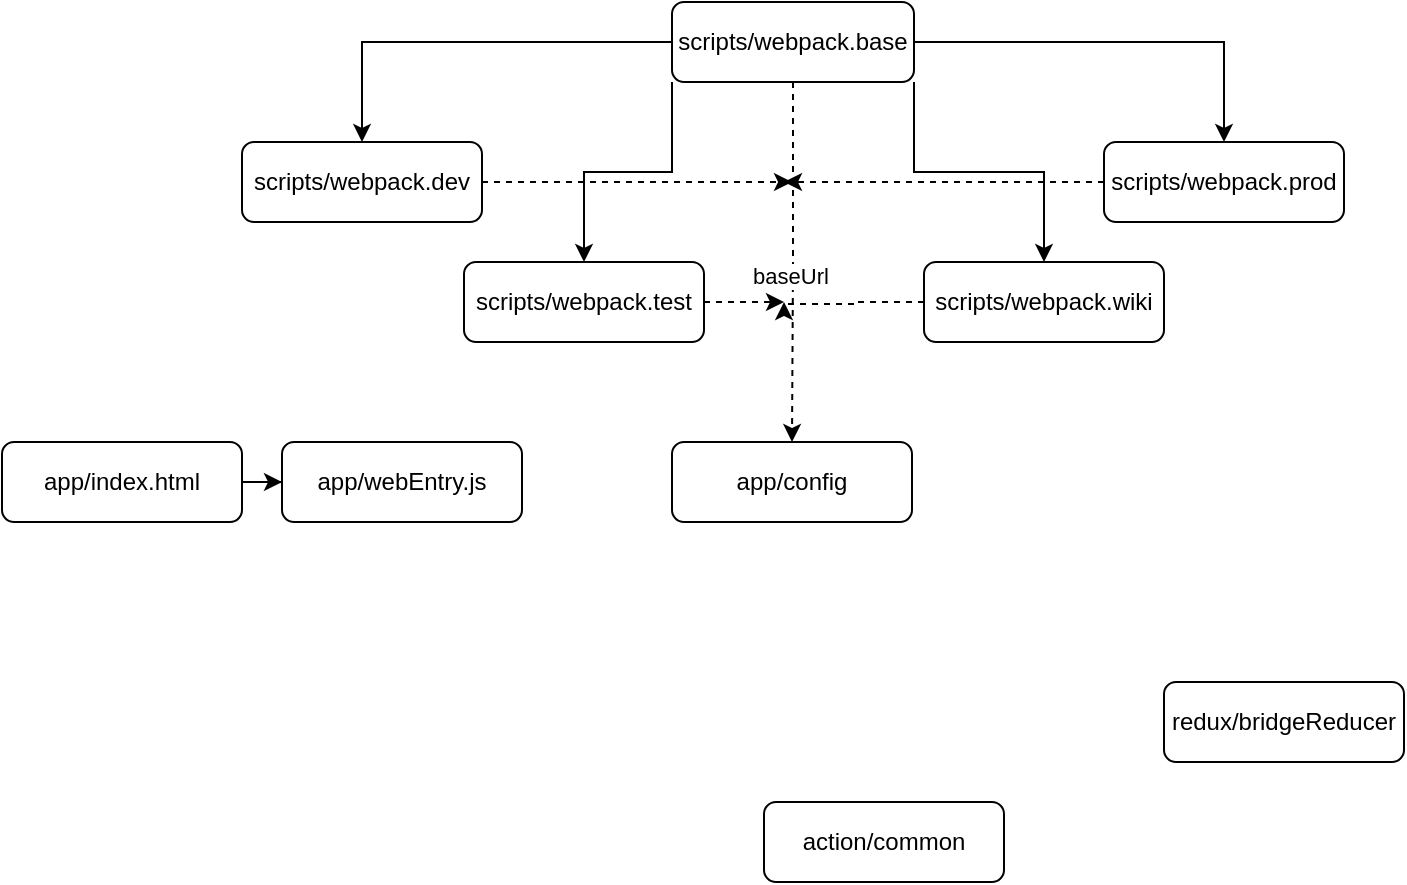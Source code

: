<mxfile version="24.7.17" pages="2">
  <diagram id="C5RBs43oDa-KdzZeNtuy" name="StudioFlow">
    <mxGraphModel dx="1259" dy="655" grid="1" gridSize="10" guides="1" tooltips="1" connect="1" arrows="1" fold="1" page="1" pageScale="1" pageWidth="827" pageHeight="1169" math="0" shadow="0">
      <root>
        <mxCell id="WIyWlLk6GJQsqaUBKTNV-0" />
        <mxCell id="WIyWlLk6GJQsqaUBKTNV-1" parent="WIyWlLk6GJQsqaUBKTNV-0" />
        <mxCell id="WIyWlLk6GJQsqaUBKTNV-3" value="app/webEntry.js" style="rounded=1;whiteSpace=wrap;html=1;fontSize=12;glass=0;strokeWidth=1;shadow=0;" parent="WIyWlLk6GJQsqaUBKTNV-1" vertex="1">
          <mxGeometry x="159" y="230" width="120" height="40" as="geometry" />
        </mxCell>
        <mxCell id="C7Zxi9f83Lmft2quW3Mv-1" style="edgeStyle=orthogonalEdgeStyle;rounded=0;orthogonalLoop=1;jettySize=auto;html=1;entryX=0;entryY=0.5;entryDx=0;entryDy=0;" edge="1" parent="WIyWlLk6GJQsqaUBKTNV-1" source="C7Zxi9f83Lmft2quW3Mv-0" target="WIyWlLk6GJQsqaUBKTNV-3">
          <mxGeometry relative="1" as="geometry" />
        </mxCell>
        <mxCell id="C7Zxi9f83Lmft2quW3Mv-0" value="app/index.html" style="rounded=1;whiteSpace=wrap;html=1;fontSize=12;glass=0;strokeWidth=1;shadow=0;" vertex="1" parent="WIyWlLk6GJQsqaUBKTNV-1">
          <mxGeometry x="19" y="230" width="120" height="40" as="geometry" />
        </mxCell>
        <mxCell id="C7Zxi9f83Lmft2quW3Mv-2" value="action/common" style="rounded=1;whiteSpace=wrap;html=1;fontSize=12;glass=0;strokeWidth=1;shadow=0;" vertex="1" parent="WIyWlLk6GJQsqaUBKTNV-1">
          <mxGeometry x="400" y="410" width="120" height="40" as="geometry" />
        </mxCell>
        <mxCell id="C7Zxi9f83Lmft2quW3Mv-3" value="redux/bridgeReducer" style="rounded=1;whiteSpace=wrap;html=1;fontSize=12;glass=0;strokeWidth=1;shadow=0;" vertex="1" parent="WIyWlLk6GJQsqaUBKTNV-1">
          <mxGeometry x="600" y="350" width="120" height="40" as="geometry" />
        </mxCell>
        <mxCell id="C7Zxi9f83Lmft2quW3Mv-4" value="app/config" style="rounded=1;whiteSpace=wrap;html=1;fontSize=12;glass=0;strokeWidth=1;shadow=0;" vertex="1" parent="WIyWlLk6GJQsqaUBKTNV-1">
          <mxGeometry x="354" y="230" width="120" height="40" as="geometry" />
        </mxCell>
        <mxCell id="C7Zxi9f83Lmft2quW3Mv-6" style="edgeStyle=orthogonalEdgeStyle;rounded=0;orthogonalLoop=1;jettySize=auto;html=1;entryX=0.5;entryY=0;entryDx=0;entryDy=0;dashed=1;" edge="1" parent="WIyWlLk6GJQsqaUBKTNV-1" source="C7Zxi9f83Lmft2quW3Mv-5" target="C7Zxi9f83Lmft2quW3Mv-4">
          <mxGeometry relative="1" as="geometry" />
        </mxCell>
        <mxCell id="C7Zxi9f83Lmft2quW3Mv-7" value="baseUrl" style="edgeLabel;html=1;align=center;verticalAlign=middle;resizable=0;points=[];" vertex="1" connectable="0" parent="C7Zxi9f83Lmft2quW3Mv-6">
          <mxGeometry x="0.083" y="-1" relative="1" as="geometry">
            <mxPoint as="offset" />
          </mxGeometry>
        </mxCell>
        <mxCell id="C7Zxi9f83Lmft2quW3Mv-9" style="edgeStyle=orthogonalEdgeStyle;rounded=0;orthogonalLoop=1;jettySize=auto;html=1;entryX=0.5;entryY=0;entryDx=0;entryDy=0;" edge="1" parent="WIyWlLk6GJQsqaUBKTNV-1" source="C7Zxi9f83Lmft2quW3Mv-5" target="C7Zxi9f83Lmft2quW3Mv-8">
          <mxGeometry relative="1" as="geometry" />
        </mxCell>
        <mxCell id="C7Zxi9f83Lmft2quW3Mv-13" style="edgeStyle=orthogonalEdgeStyle;rounded=0;orthogonalLoop=1;jettySize=auto;html=1;exitX=1;exitY=0.5;exitDx=0;exitDy=0;entryX=0.5;entryY=0;entryDx=0;entryDy=0;" edge="1" parent="WIyWlLk6GJQsqaUBKTNV-1" source="C7Zxi9f83Lmft2quW3Mv-5" target="C7Zxi9f83Lmft2quW3Mv-11">
          <mxGeometry relative="1" as="geometry" />
        </mxCell>
        <mxCell id="C7Zxi9f83Lmft2quW3Mv-17" style="edgeStyle=orthogonalEdgeStyle;rounded=0;orthogonalLoop=1;jettySize=auto;html=1;exitX=0;exitY=1;exitDx=0;exitDy=0;" edge="1" parent="WIyWlLk6GJQsqaUBKTNV-1" source="C7Zxi9f83Lmft2quW3Mv-5" target="C7Zxi9f83Lmft2quW3Mv-15">
          <mxGeometry relative="1" as="geometry" />
        </mxCell>
        <mxCell id="C7Zxi9f83Lmft2quW3Mv-18" style="edgeStyle=orthogonalEdgeStyle;rounded=0;orthogonalLoop=1;jettySize=auto;html=1;exitX=1;exitY=1;exitDx=0;exitDy=0;" edge="1" parent="WIyWlLk6GJQsqaUBKTNV-1" source="C7Zxi9f83Lmft2quW3Mv-5" target="C7Zxi9f83Lmft2quW3Mv-16">
          <mxGeometry relative="1" as="geometry" />
        </mxCell>
        <mxCell id="C7Zxi9f83Lmft2quW3Mv-5" value="scripts/webpack.base" style="rounded=1;whiteSpace=wrap;html=1;fontSize=12;glass=0;strokeWidth=1;shadow=0;" vertex="1" parent="WIyWlLk6GJQsqaUBKTNV-1">
          <mxGeometry x="354" y="10" width="121" height="40" as="geometry" />
        </mxCell>
        <mxCell id="C7Zxi9f83Lmft2quW3Mv-10" style="edgeStyle=orthogonalEdgeStyle;rounded=0;orthogonalLoop=1;jettySize=auto;html=1;dashed=1;" edge="1" parent="WIyWlLk6GJQsqaUBKTNV-1" source="C7Zxi9f83Lmft2quW3Mv-8">
          <mxGeometry relative="1" as="geometry">
            <mxPoint x="414" y="100" as="targetPoint" />
          </mxGeometry>
        </mxCell>
        <mxCell id="C7Zxi9f83Lmft2quW3Mv-8" value="scripts/webpack.dev" style="rounded=1;whiteSpace=wrap;html=1;fontSize=12;glass=0;strokeWidth=1;shadow=0;" vertex="1" parent="WIyWlLk6GJQsqaUBKTNV-1">
          <mxGeometry x="139" y="80" width="120" height="40" as="geometry" />
        </mxCell>
        <mxCell id="C7Zxi9f83Lmft2quW3Mv-14" style="edgeStyle=orthogonalEdgeStyle;rounded=0;orthogonalLoop=1;jettySize=auto;html=1;dashed=1;" edge="1" parent="WIyWlLk6GJQsqaUBKTNV-1" source="C7Zxi9f83Lmft2quW3Mv-11">
          <mxGeometry relative="1" as="geometry">
            <mxPoint x="410" y="100" as="targetPoint" />
          </mxGeometry>
        </mxCell>
        <mxCell id="C7Zxi9f83Lmft2quW3Mv-11" value="scripts/webpack.prod" style="rounded=1;whiteSpace=wrap;html=1;fontSize=12;glass=0;strokeWidth=1;shadow=0;" vertex="1" parent="WIyWlLk6GJQsqaUBKTNV-1">
          <mxGeometry x="570" y="80" width="120" height="40" as="geometry" />
        </mxCell>
        <mxCell id="C7Zxi9f83Lmft2quW3Mv-19" style="edgeStyle=orthogonalEdgeStyle;rounded=0;orthogonalLoop=1;jettySize=auto;html=1;dashed=1;" edge="1" parent="WIyWlLk6GJQsqaUBKTNV-1" source="C7Zxi9f83Lmft2quW3Mv-15">
          <mxGeometry relative="1" as="geometry">
            <mxPoint x="410" y="160" as="targetPoint" />
          </mxGeometry>
        </mxCell>
        <mxCell id="C7Zxi9f83Lmft2quW3Mv-15" value="scripts/webpack.test" style="rounded=1;whiteSpace=wrap;html=1;fontSize=12;glass=0;strokeWidth=1;shadow=0;" vertex="1" parent="WIyWlLk6GJQsqaUBKTNV-1">
          <mxGeometry x="250" y="140" width="120" height="40" as="geometry" />
        </mxCell>
        <mxCell id="C7Zxi9f83Lmft2quW3Mv-20" style="edgeStyle=orthogonalEdgeStyle;rounded=0;orthogonalLoop=1;jettySize=auto;html=1;dashed=1;" edge="1" parent="WIyWlLk6GJQsqaUBKTNV-1" source="C7Zxi9f83Lmft2quW3Mv-16">
          <mxGeometry relative="1" as="geometry">
            <mxPoint x="410" y="160" as="targetPoint" />
            <Array as="points">
              <mxPoint x="445" y="160" />
              <mxPoint x="445" y="161" />
            </Array>
          </mxGeometry>
        </mxCell>
        <mxCell id="C7Zxi9f83Lmft2quW3Mv-16" value="scripts/webpack.wiki" style="rounded=1;whiteSpace=wrap;html=1;fontSize=12;glass=0;strokeWidth=1;shadow=0;" vertex="1" parent="WIyWlLk6GJQsqaUBKTNV-1">
          <mxGeometry x="480" y="140" width="120" height="40" as="geometry" />
        </mxCell>
      </root>
    </mxGraphModel>
  </diagram>
  <diagram id="ndhWBaRCh60EvMk-qaLK" name="WebpackFlow">
    <mxGraphModel dx="1259" dy="655" grid="1" gridSize="10" guides="1" tooltips="1" connect="1" arrows="1" fold="1" page="1" pageScale="1" pageWidth="827" pageHeight="1169" math="0" shadow="0">
      <root>
        <mxCell id="0" />
        <mxCell id="1" parent="0" />
        <mxCell id="uw7_73WUQMcEP2RGwKzA-6" style="edgeStyle=orthogonalEdgeStyle;rounded=0;orthogonalLoop=1;jettySize=auto;html=1;entryX=0.5;entryY=0;entryDx=0;entryDy=0;" edge="1" parent="1" source="uw7_73WUQMcEP2RGwKzA-1" target="uw7_73WUQMcEP2RGwKzA-2">
          <mxGeometry relative="1" as="geometry" />
        </mxCell>
        <mxCell id="uw7_73WUQMcEP2RGwKzA-1" value="&lt;div style=&quot;line-height: 19px;&quot;&gt;&lt;font face=&quot;Consolas, Courier New, monospace&quot;&gt;&lt;span style=&quot;font-size: 14px; white-space: pre;&quot;&gt;processEnvResolve&lt;/span&gt;&lt;/font&gt;&lt;/div&gt;" style="rounded=1;whiteSpace=wrap;html=1;fontSize=12;glass=0;strokeWidth=1;shadow=0;" vertex="1" parent="1">
          <mxGeometry x="290" y="160" width="140" height="40" as="geometry" />
        </mxCell>
        <mxCell id="uw7_73WUQMcEP2RGwKzA-7" style="edgeStyle=orthogonalEdgeStyle;rounded=0;orthogonalLoop=1;jettySize=auto;html=1;entryX=0.5;entryY=0;entryDx=0;entryDy=0;" edge="1" parent="1" source="uw7_73WUQMcEP2RGwKzA-2" target="uw7_73WUQMcEP2RGwKzA-3">
          <mxGeometry relative="1" as="geometry" />
        </mxCell>
        <mxCell id="uw7_73WUQMcEP2RGwKzA-2" value="&lt;div style=&quot;line-height: 19px;&quot;&gt;&lt;font face=&quot;Consolas, Courier New, monospace&quot;&gt;&lt;span style=&quot;font-size: 14px; white-space: pre;&quot;&gt;export ENV&lt;/span&gt;&lt;/font&gt;&lt;/div&gt;&lt;div style=&quot;line-height: 19px;&quot;&gt;&lt;font face=&quot;Consolas, Courier New, monospace&quot;&gt;&lt;span style=&quot;font-size: 14px; white-space: pre;&quot;&gt;-&amp;gt;process.env&lt;/span&gt;&lt;/font&gt;&lt;/div&gt;" style="rounded=1;whiteSpace=wrap;html=1;fontSize=12;glass=0;strokeWidth=1;shadow=0;" vertex="1" parent="1">
          <mxGeometry x="290" y="270" width="140" height="50" as="geometry" />
        </mxCell>
        <mxCell id="uw7_73WUQMcEP2RGwKzA-3" value="&lt;div style=&quot;line-height: 19px;&quot;&gt;&lt;font face=&quot;Consolas, Courier New, monospace&quot;&gt;&lt;span style=&quot;font-size: 14px; white-space: pre;&quot;&gt;using in &lt;/span&gt;&lt;/font&gt;&lt;/div&gt;&lt;div style=&quot;line-height: 19px;&quot;&gt;&lt;font face=&quot;Consolas, Courier New, monospace&quot;&gt;&lt;span style=&quot;font-size: 14px; white-space: pre;&quot;&gt;browser js&lt;/span&gt;&lt;/font&gt;&lt;/div&gt;" style="rounded=1;whiteSpace=wrap;html=1;fontSize=12;glass=0;strokeWidth=1;shadow=0;" vertex="1" parent="1">
          <mxGeometry x="290" y="380" width="140" height="40" as="geometry" />
        </mxCell>
        <mxCell id="uw7_73WUQMcEP2RGwKzA-5" style="edgeStyle=orthogonalEdgeStyle;rounded=0;orthogonalLoop=1;jettySize=auto;html=1;entryX=0.5;entryY=0;entryDx=0;entryDy=0;" edge="1" parent="1" source="uw7_73WUQMcEP2RGwKzA-4" target="uw7_73WUQMcEP2RGwKzA-1">
          <mxGeometry relative="1" as="geometry" />
        </mxCell>
        <mxCell id="uw7_73WUQMcEP2RGwKzA-4" value="&lt;div style=&quot;line-height: 19px;&quot;&gt;&lt;font face=&quot;Consolas, Courier New, monospace&quot;&gt;&lt;span style=&quot;font-size: 14px; white-space: pre;&quot;&gt;config in&lt;/span&gt;&lt;/font&gt;&lt;/div&gt;&lt;div style=&quot;line-height: 19px;&quot;&gt;&lt;font face=&quot;Consolas, Courier New, monospace&quot;&gt;&lt;span style=&quot;font-size: 14px; white-space: pre;&quot;&gt;webpack.config&lt;/span&gt;&lt;/font&gt;&lt;/div&gt;" style="rounded=1;whiteSpace=wrap;html=1;fontSize=12;glass=0;strokeWidth=1;shadow=0;" vertex="1" parent="1">
          <mxGeometry x="290" y="60" width="140" height="40" as="geometry" />
        </mxCell>
      </root>
    </mxGraphModel>
  </diagram>
</mxfile>
